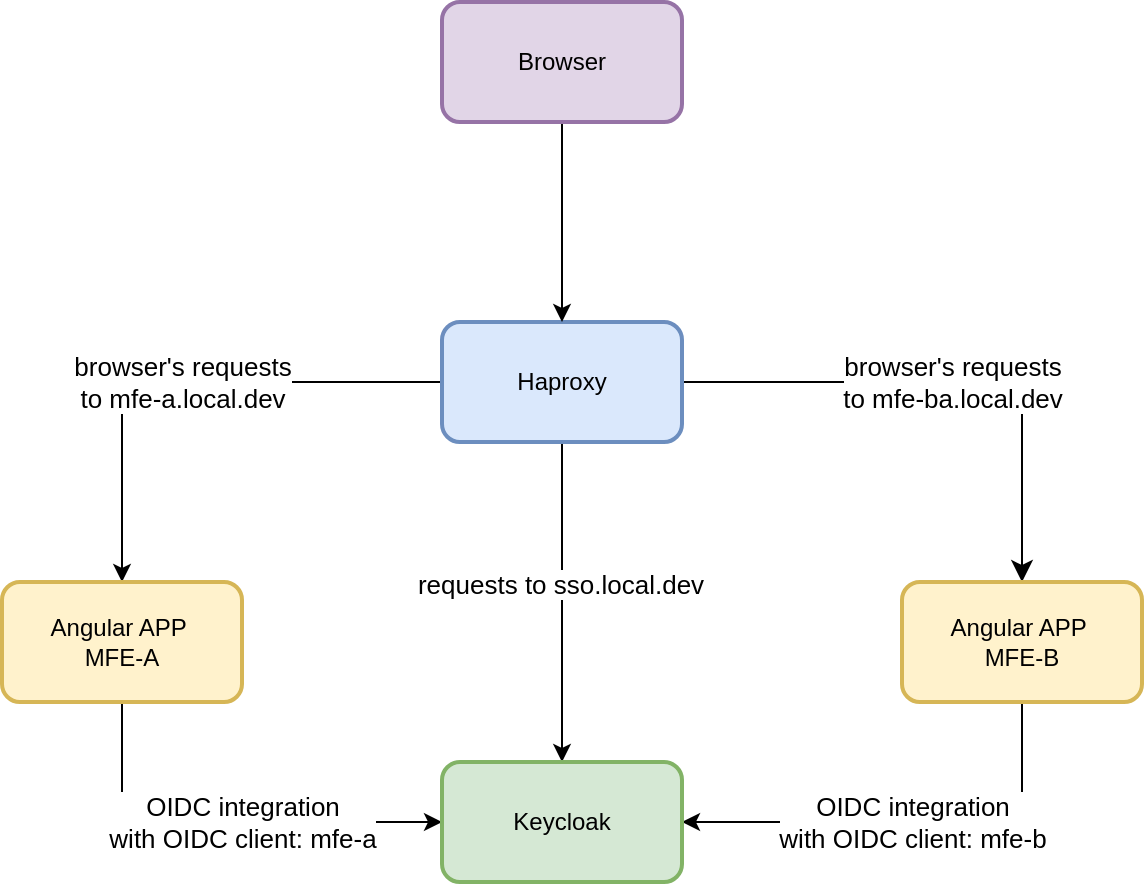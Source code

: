 <mxfile>
    <diagram id="TG4RKB6PGUQASPNRh89J" name="Page-1">
        <mxGraphModel dx="501" dy="421" grid="1" gridSize="10" guides="1" tooltips="1" connect="1" arrows="1" fold="1" page="1" pageScale="1" pageWidth="827" pageHeight="1169" math="0" shadow="0">
            <root>
                <mxCell id="0"/>
                <mxCell id="1" parent="0"/>
                <mxCell id="2" value="&lt;font style=&quot;font-size: 13px;&quot;&gt;browser&#39;s requests&lt;/font&gt;&lt;div&gt;&lt;font style=&quot;font-size: 13px;&quot;&gt;to&amp;nbsp;mfe-a.local.dev&lt;/font&gt;&lt;/div&gt;" style="edgeStyle=orthogonalEdgeStyle;rounded=0;orthogonalLoop=1;jettySize=auto;html=1;entryX=0.5;entryY=0;entryDx=0;entryDy=0;" edge="1" parent="1" source="6" target="8">
                    <mxGeometry relative="1" as="geometry"/>
                </mxCell>
                <mxCell id="3" value="&lt;font style=&quot;font-size: 13px;&quot;&gt;browser&#39;s requests&lt;/font&gt;&lt;div&gt;&lt;font style=&quot;font-size: 13px;&quot;&gt;to&amp;nbsp;mfe-ba.local.dev&lt;/font&gt;&lt;/div&gt;" style="edgeStyle=orthogonalEdgeStyle;rounded=0;orthogonalLoop=1;jettySize=auto;html=1;entryX=0.5;entryY=0;entryDx=0;entryDy=0;endSize=8;" edge="1" parent="1" source="6" target="10">
                    <mxGeometry relative="1" as="geometry">
                        <mxPoint as="offset"/>
                    </mxGeometry>
                </mxCell>
                <mxCell id="4" style="edgeStyle=orthogonalEdgeStyle;rounded=0;orthogonalLoop=1;jettySize=auto;html=1;entryX=0.5;entryY=0;entryDx=0;entryDy=0;" edge="1" parent="1" source="6" target="11">
                    <mxGeometry relative="1" as="geometry"/>
                </mxCell>
                <mxCell id="5" value="&lt;font style=&quot;font-size: 13px;&quot;&gt;requests to&amp;nbsp;sso.local.dev&lt;/font&gt;" style="edgeLabel;html=1;align=center;verticalAlign=middle;resizable=0;points=[];" vertex="1" connectable="0" parent="4">
                    <mxGeometry x="-0.113" y="-1" relative="1" as="geometry">
                        <mxPoint as="offset"/>
                    </mxGeometry>
                </mxCell>
                <mxCell id="6" value="Haproxy" style="rounded=1;whiteSpace=wrap;html=1;strokeWidth=2;fillColor=#dae8fc;strokeColor=#6c8ebf;" vertex="1" parent="1">
                    <mxGeometry x="330" y="230" width="120" height="60" as="geometry"/>
                </mxCell>
                <mxCell id="7" value="&lt;font style=&quot;font-size: 13px;&quot;&gt;OIDC integration&lt;/font&gt;&lt;div&gt;&lt;font style=&quot;font-size: 13px;&quot;&gt;with OIDC client:&amp;nbsp;mfe-a&lt;/font&gt;&lt;/div&gt;" style="edgeStyle=orthogonalEdgeStyle;rounded=0;orthogonalLoop=1;jettySize=auto;html=1;entryX=0;entryY=0.5;entryDx=0;entryDy=0;exitX=0.5;exitY=1;exitDx=0;exitDy=0;" edge="1" parent="1" source="8" target="11">
                    <mxGeometry x="0.091" relative="1" as="geometry">
                        <mxPoint as="offset"/>
                    </mxGeometry>
                </mxCell>
                <mxCell id="8" value="Angular APP&amp;nbsp;&lt;div&gt;MFE-A&lt;/div&gt;" style="rounded=1;whiteSpace=wrap;html=1;strokeWidth=2;fillColor=#fff2cc;strokeColor=#d6b656;" vertex="1" parent="1">
                    <mxGeometry x="110" y="360" width="120" height="60" as="geometry"/>
                </mxCell>
                <mxCell id="9" value="&lt;font style=&quot;font-size: 13px;&quot;&gt;OIDC integration&lt;/font&gt;&lt;div&gt;&lt;font style=&quot;font-size: 13px;&quot;&gt;with OIDC client:&amp;nbsp;mfe-b&lt;/font&gt;&lt;/div&gt;" style="edgeStyle=orthogonalEdgeStyle;rounded=0;orthogonalLoop=1;jettySize=auto;html=1;entryX=1;entryY=0.5;entryDx=0;entryDy=0;exitX=0.5;exitY=1;exitDx=0;exitDy=0;" edge="1" parent="1" source="10" target="11">
                    <mxGeometry relative="1" as="geometry"/>
                </mxCell>
                <mxCell id="10" value="Angular APP&amp;nbsp;&lt;div&gt;MFE-B&lt;/div&gt;" style="rounded=1;whiteSpace=wrap;html=1;strokeWidth=2;fillColor=#fff2cc;strokeColor=#d6b656;" vertex="1" parent="1">
                    <mxGeometry x="560" y="360" width="120" height="60" as="geometry"/>
                </mxCell>
                <mxCell id="11" value="Keycloak" style="rounded=1;whiteSpace=wrap;html=1;strokeWidth=2;fillColor=#d5e8d4;strokeColor=#82b366;" vertex="1" parent="1">
                    <mxGeometry x="330" y="450" width="120" height="60" as="geometry"/>
                </mxCell>
                <mxCell id="12" style="edgeStyle=orthogonalEdgeStyle;rounded=0;orthogonalLoop=1;jettySize=auto;html=1;entryX=0.5;entryY=0;entryDx=0;entryDy=0;" edge="1" parent="1" source="13" target="6">
                    <mxGeometry relative="1" as="geometry"/>
                </mxCell>
                <mxCell id="13" value="Browser" style="rounded=1;whiteSpace=wrap;html=1;strokeWidth=2;fillColor=#e1d5e7;strokeColor=#9673a6;" vertex="1" parent="1">
                    <mxGeometry x="330" y="70" width="120" height="60" as="geometry"/>
                </mxCell>
            </root>
        </mxGraphModel>
    </diagram>
</mxfile>